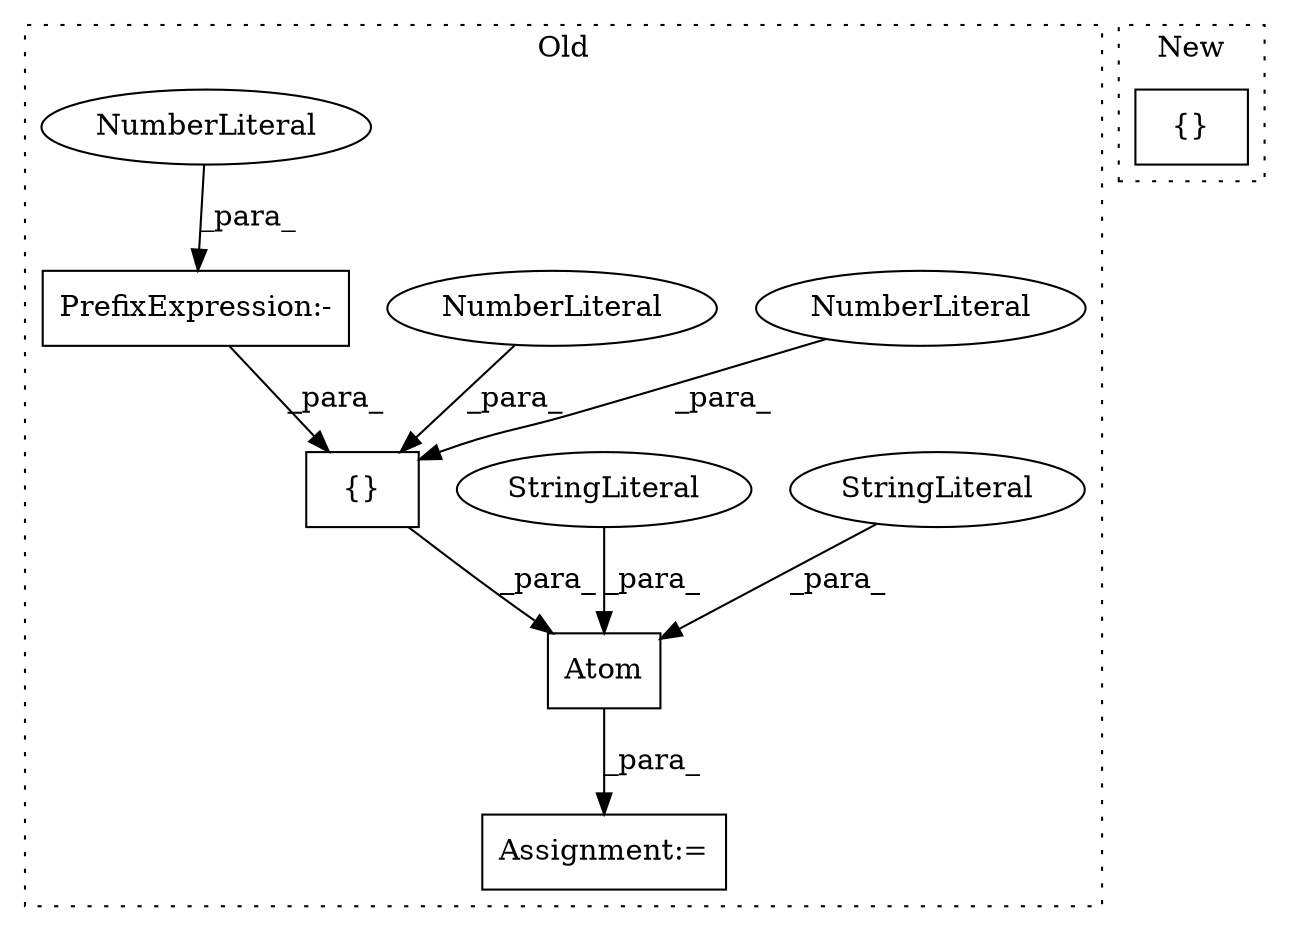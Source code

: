 digraph G {
subgraph cluster0 {
1 [label="Atom" a="32" s="4176,4219" l="5,1" shape="box"];
3 [label="{}" a="4" s="4192,4209" l="1,1" shape="box"];
4 [label="NumberLiteral" a="34" s="4200" l="5" shape="ellipse"];
5 [label="NumberLiteral" a="34" s="4206" l="3" shape="ellipse"];
6 [label="Assignment:=" a="7" s="4175" l="1" shape="box"];
7 [label="StringLiteral" a="45" s="4216" l="3" shape="ellipse"];
8 [label="StringLiteral" a="45" s="4211" l="4" shape="ellipse"];
9 [label="PrefixExpression:-" a="38" s="4193" l="1" shape="box"];
10 [label="NumberLiteral" a="34" s="4194" l="5" shape="ellipse"];
label = "Old";
style="dotted";
}
subgraph cluster1 {
2 [label="{}" a="4" s="4397,4432" l="1,1" shape="box"];
label = "New";
style="dotted";
}
1 -> 6 [label="_para_"];
3 -> 1 [label="_para_"];
4 -> 3 [label="_para_"];
5 -> 3 [label="_para_"];
7 -> 1 [label="_para_"];
8 -> 1 [label="_para_"];
9 -> 3 [label="_para_"];
10 -> 9 [label="_para_"];
}